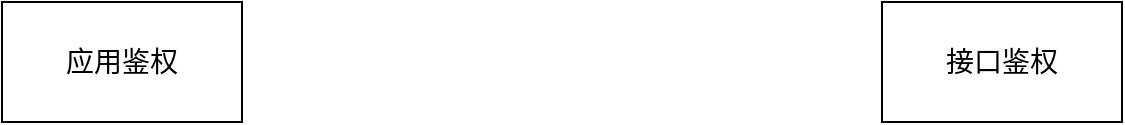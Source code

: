 <mxfile version="18.1.2" type="github">
  <diagram id="gr19GsfAI0ltFGlPIuiG" name="第 1 页">
    <mxGraphModel dx="1038" dy="615" grid="1" gridSize="10" guides="1" tooltips="1" connect="1" arrows="1" fold="1" page="1" pageScale="1" pageWidth="827" pageHeight="1169" math="0" shadow="0">
      <root>
        <mxCell id="0" />
        <mxCell id="1" parent="0" />
        <mxCell id="kvczpbOBSW_Bv-gdOmzf-1" value="应用鉴权" style="rounded=0;whiteSpace=wrap;html=1;fontSize=14;" vertex="1" parent="1">
          <mxGeometry x="110" y="40" width="120" height="60" as="geometry" />
        </mxCell>
        <mxCell id="kvczpbOBSW_Bv-gdOmzf-2" value="接口鉴权" style="rounded=0;whiteSpace=wrap;html=1;fontSize=14;" vertex="1" parent="1">
          <mxGeometry x="550" y="40" width="120" height="60" as="geometry" />
        </mxCell>
      </root>
    </mxGraphModel>
  </diagram>
</mxfile>
